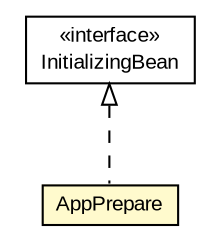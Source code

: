 #!/usr/local/bin/dot
#
# Class diagram 
# Generated by UMLGraph version R5_6-24-gf6e263 (http://www.umlgraph.org/)
#

digraph G {
	edge [fontname="arial",fontsize=10,labelfontname="arial",labelfontsize=10];
	node [fontname="arial",fontsize=10,shape=plaintext];
	nodesep=0.25;
	ranksep=0.5;
	// net.brabenetz.app.springstompserver.SpringStompServerApplication.AppPrepare
	c26 [label=<<table title="net.brabenetz.app.springstompserver.SpringStompServerApplication.AppPrepare" border="0" cellborder="1" cellspacing="0" cellpadding="2" port="p" bgcolor="lemonChiffon" href="./SpringStompServerApplication.AppPrepare.html">
		<tr><td><table border="0" cellspacing="0" cellpadding="1">
<tr><td align="center" balign="center"> AppPrepare </td></tr>
		</table></td></tr>
		</table>>, URL="./SpringStompServerApplication.AppPrepare.html", fontname="arial", fontcolor="black", fontsize=10.0];
	//net.brabenetz.app.springstompserver.SpringStompServerApplication.AppPrepare implements org.springframework.beans.factory.InitializingBean
	c28:p -> c26:p [dir=back,arrowtail=empty,style=dashed];
	// org.springframework.beans.factory.InitializingBean
	c28 [label=<<table title="org.springframework.beans.factory.InitializingBean" border="0" cellborder="1" cellspacing="0" cellpadding="2" port="p">
		<tr><td><table border="0" cellspacing="0" cellpadding="1">
<tr><td align="center" balign="center"> &#171;interface&#187; </td></tr>
<tr><td align="center" balign="center"> InitializingBean </td></tr>
		</table></td></tr>
		</table>>, URL="null", fontname="arial", fontcolor="black", fontsize=10.0];
}

